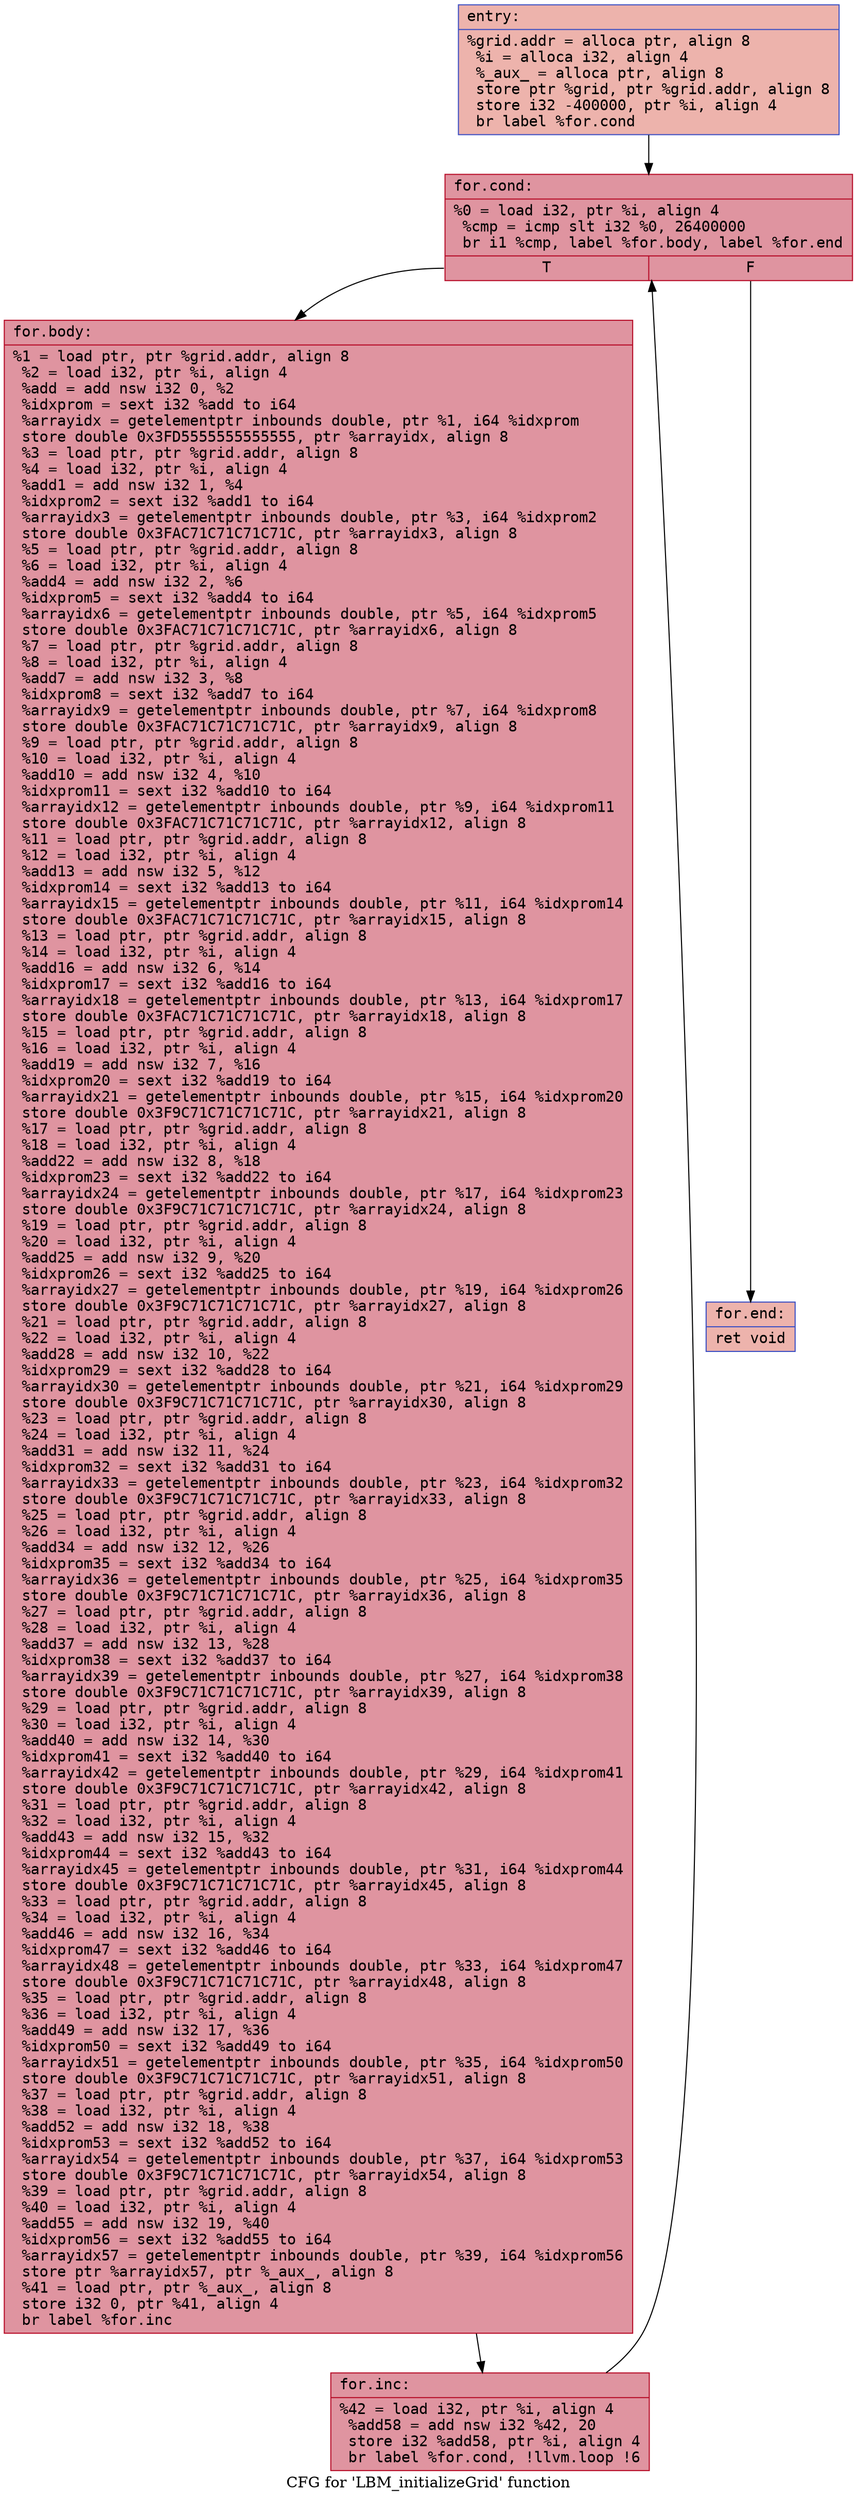 digraph "CFG for 'LBM_initializeGrid' function" {
	label="CFG for 'LBM_initializeGrid' function";

	Node0x5598b3ccc4c0 [shape=record,color="#3d50c3ff", style=filled, fillcolor="#d6524470" fontname="Courier",label="{entry:\l|  %grid.addr = alloca ptr, align 8\l  %i = alloca i32, align 4\l  %_aux_ = alloca ptr, align 8\l  store ptr %grid, ptr %grid.addr, align 8\l  store i32 -400000, ptr %i, align 4\l  br label %for.cond\l}"];
	Node0x5598b3ccc4c0 -> Node0x5598b3ccc7a0[tooltip="entry -> for.cond\nProbability 100.00%" ];
	Node0x5598b3ccc7a0 [shape=record,color="#b70d28ff", style=filled, fillcolor="#b70d2870" fontname="Courier",label="{for.cond:\l|  %0 = load i32, ptr %i, align 4\l  %cmp = icmp slt i32 %0, 26400000\l  br i1 %cmp, label %for.body, label %for.end\l|{<s0>T|<s1>F}}"];
	Node0x5598b3ccc7a0:s0 -> Node0x5598b3ccc9f0[tooltip="for.cond -> for.body\nProbability 96.88%" ];
	Node0x5598b3ccc7a0:s1 -> Node0x5598b3ccca70[tooltip="for.cond -> for.end\nProbability 3.12%" ];
	Node0x5598b3ccc9f0 [shape=record,color="#b70d28ff", style=filled, fillcolor="#b70d2870" fontname="Courier",label="{for.body:\l|  %1 = load ptr, ptr %grid.addr, align 8\l  %2 = load i32, ptr %i, align 4\l  %add = add nsw i32 0, %2\l  %idxprom = sext i32 %add to i64\l  %arrayidx = getelementptr inbounds double, ptr %1, i64 %idxprom\l  store double 0x3FD5555555555555, ptr %arrayidx, align 8\l  %3 = load ptr, ptr %grid.addr, align 8\l  %4 = load i32, ptr %i, align 4\l  %add1 = add nsw i32 1, %4\l  %idxprom2 = sext i32 %add1 to i64\l  %arrayidx3 = getelementptr inbounds double, ptr %3, i64 %idxprom2\l  store double 0x3FAC71C71C71C71C, ptr %arrayidx3, align 8\l  %5 = load ptr, ptr %grid.addr, align 8\l  %6 = load i32, ptr %i, align 4\l  %add4 = add nsw i32 2, %6\l  %idxprom5 = sext i32 %add4 to i64\l  %arrayidx6 = getelementptr inbounds double, ptr %5, i64 %idxprom5\l  store double 0x3FAC71C71C71C71C, ptr %arrayidx6, align 8\l  %7 = load ptr, ptr %grid.addr, align 8\l  %8 = load i32, ptr %i, align 4\l  %add7 = add nsw i32 3, %8\l  %idxprom8 = sext i32 %add7 to i64\l  %arrayidx9 = getelementptr inbounds double, ptr %7, i64 %idxprom8\l  store double 0x3FAC71C71C71C71C, ptr %arrayidx9, align 8\l  %9 = load ptr, ptr %grid.addr, align 8\l  %10 = load i32, ptr %i, align 4\l  %add10 = add nsw i32 4, %10\l  %idxprom11 = sext i32 %add10 to i64\l  %arrayidx12 = getelementptr inbounds double, ptr %9, i64 %idxprom11\l  store double 0x3FAC71C71C71C71C, ptr %arrayidx12, align 8\l  %11 = load ptr, ptr %grid.addr, align 8\l  %12 = load i32, ptr %i, align 4\l  %add13 = add nsw i32 5, %12\l  %idxprom14 = sext i32 %add13 to i64\l  %arrayidx15 = getelementptr inbounds double, ptr %11, i64 %idxprom14\l  store double 0x3FAC71C71C71C71C, ptr %arrayidx15, align 8\l  %13 = load ptr, ptr %grid.addr, align 8\l  %14 = load i32, ptr %i, align 4\l  %add16 = add nsw i32 6, %14\l  %idxprom17 = sext i32 %add16 to i64\l  %arrayidx18 = getelementptr inbounds double, ptr %13, i64 %idxprom17\l  store double 0x3FAC71C71C71C71C, ptr %arrayidx18, align 8\l  %15 = load ptr, ptr %grid.addr, align 8\l  %16 = load i32, ptr %i, align 4\l  %add19 = add nsw i32 7, %16\l  %idxprom20 = sext i32 %add19 to i64\l  %arrayidx21 = getelementptr inbounds double, ptr %15, i64 %idxprom20\l  store double 0x3F9C71C71C71C71C, ptr %arrayidx21, align 8\l  %17 = load ptr, ptr %grid.addr, align 8\l  %18 = load i32, ptr %i, align 4\l  %add22 = add nsw i32 8, %18\l  %idxprom23 = sext i32 %add22 to i64\l  %arrayidx24 = getelementptr inbounds double, ptr %17, i64 %idxprom23\l  store double 0x3F9C71C71C71C71C, ptr %arrayidx24, align 8\l  %19 = load ptr, ptr %grid.addr, align 8\l  %20 = load i32, ptr %i, align 4\l  %add25 = add nsw i32 9, %20\l  %idxprom26 = sext i32 %add25 to i64\l  %arrayidx27 = getelementptr inbounds double, ptr %19, i64 %idxprom26\l  store double 0x3F9C71C71C71C71C, ptr %arrayidx27, align 8\l  %21 = load ptr, ptr %grid.addr, align 8\l  %22 = load i32, ptr %i, align 4\l  %add28 = add nsw i32 10, %22\l  %idxprom29 = sext i32 %add28 to i64\l  %arrayidx30 = getelementptr inbounds double, ptr %21, i64 %idxprom29\l  store double 0x3F9C71C71C71C71C, ptr %arrayidx30, align 8\l  %23 = load ptr, ptr %grid.addr, align 8\l  %24 = load i32, ptr %i, align 4\l  %add31 = add nsw i32 11, %24\l  %idxprom32 = sext i32 %add31 to i64\l  %arrayidx33 = getelementptr inbounds double, ptr %23, i64 %idxprom32\l  store double 0x3F9C71C71C71C71C, ptr %arrayidx33, align 8\l  %25 = load ptr, ptr %grid.addr, align 8\l  %26 = load i32, ptr %i, align 4\l  %add34 = add nsw i32 12, %26\l  %idxprom35 = sext i32 %add34 to i64\l  %arrayidx36 = getelementptr inbounds double, ptr %25, i64 %idxprom35\l  store double 0x3F9C71C71C71C71C, ptr %arrayidx36, align 8\l  %27 = load ptr, ptr %grid.addr, align 8\l  %28 = load i32, ptr %i, align 4\l  %add37 = add nsw i32 13, %28\l  %idxprom38 = sext i32 %add37 to i64\l  %arrayidx39 = getelementptr inbounds double, ptr %27, i64 %idxprom38\l  store double 0x3F9C71C71C71C71C, ptr %arrayidx39, align 8\l  %29 = load ptr, ptr %grid.addr, align 8\l  %30 = load i32, ptr %i, align 4\l  %add40 = add nsw i32 14, %30\l  %idxprom41 = sext i32 %add40 to i64\l  %arrayidx42 = getelementptr inbounds double, ptr %29, i64 %idxprom41\l  store double 0x3F9C71C71C71C71C, ptr %arrayidx42, align 8\l  %31 = load ptr, ptr %grid.addr, align 8\l  %32 = load i32, ptr %i, align 4\l  %add43 = add nsw i32 15, %32\l  %idxprom44 = sext i32 %add43 to i64\l  %arrayidx45 = getelementptr inbounds double, ptr %31, i64 %idxprom44\l  store double 0x3F9C71C71C71C71C, ptr %arrayidx45, align 8\l  %33 = load ptr, ptr %grid.addr, align 8\l  %34 = load i32, ptr %i, align 4\l  %add46 = add nsw i32 16, %34\l  %idxprom47 = sext i32 %add46 to i64\l  %arrayidx48 = getelementptr inbounds double, ptr %33, i64 %idxprom47\l  store double 0x3F9C71C71C71C71C, ptr %arrayidx48, align 8\l  %35 = load ptr, ptr %grid.addr, align 8\l  %36 = load i32, ptr %i, align 4\l  %add49 = add nsw i32 17, %36\l  %idxprom50 = sext i32 %add49 to i64\l  %arrayidx51 = getelementptr inbounds double, ptr %35, i64 %idxprom50\l  store double 0x3F9C71C71C71C71C, ptr %arrayidx51, align 8\l  %37 = load ptr, ptr %grid.addr, align 8\l  %38 = load i32, ptr %i, align 4\l  %add52 = add nsw i32 18, %38\l  %idxprom53 = sext i32 %add52 to i64\l  %arrayidx54 = getelementptr inbounds double, ptr %37, i64 %idxprom53\l  store double 0x3F9C71C71C71C71C, ptr %arrayidx54, align 8\l  %39 = load ptr, ptr %grid.addr, align 8\l  %40 = load i32, ptr %i, align 4\l  %add55 = add nsw i32 19, %40\l  %idxprom56 = sext i32 %add55 to i64\l  %arrayidx57 = getelementptr inbounds double, ptr %39, i64 %idxprom56\l  store ptr %arrayidx57, ptr %_aux_, align 8\l  %41 = load ptr, ptr %_aux_, align 8\l  store i32 0, ptr %41, align 4\l  br label %for.inc\l}"];
	Node0x5598b3ccc9f0 -> Node0x5598b3cd3af0[tooltip="for.body -> for.inc\nProbability 100.00%" ];
	Node0x5598b3cd3af0 [shape=record,color="#b70d28ff", style=filled, fillcolor="#b70d2870" fontname="Courier",label="{for.inc:\l|  %42 = load i32, ptr %i, align 4\l  %add58 = add nsw i32 %42, 20\l  store i32 %add58, ptr %i, align 4\l  br label %for.cond, !llvm.loop !6\l}"];
	Node0x5598b3cd3af0 -> Node0x5598b3ccc7a0[tooltip="for.inc -> for.cond\nProbability 100.00%" ];
	Node0x5598b3ccca70 [shape=record,color="#3d50c3ff", style=filled, fillcolor="#d6524470" fontname="Courier",label="{for.end:\l|  ret void\l}"];
}
